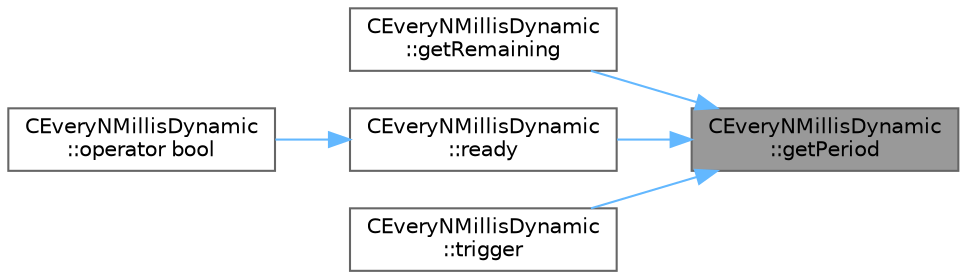 digraph "CEveryNMillisDynamic::getPeriod"
{
 // LATEX_PDF_SIZE
  bgcolor="transparent";
  edge [fontname=Helvetica,fontsize=10,labelfontname=Helvetica,labelfontsize=10];
  node [fontname=Helvetica,fontsize=10,shape=box,height=0.2,width=0.4];
  rankdir="RL";
  Node1 [id="Node000001",label="CEveryNMillisDynamic\l::getPeriod",height=0.2,width=0.4,color="gray40", fillcolor="grey60", style="filled", fontcolor="black",tooltip=" "];
  Node1 -> Node2 [id="edge1_Node000001_Node000002",dir="back",color="steelblue1",style="solid",tooltip=" "];
  Node2 [id="Node000002",label="CEveryNMillisDynamic\l::getRemaining",height=0.2,width=0.4,color="grey40", fillcolor="white", style="filled",URL="$d5/df2/group___timekeeping.html#a54e661ca75ee1894f21c9fe96e05cac6",tooltip=" "];
  Node1 -> Node3 [id="edge2_Node000001_Node000003",dir="back",color="steelblue1",style="solid",tooltip=" "];
  Node3 [id="Node000003",label="CEveryNMillisDynamic\l::ready",height=0.2,width=0.4,color="grey40", fillcolor="white", style="filled",URL="$d5/df2/group___timekeeping.html#adf560409fae3890034cc952aad0a7412",tooltip=" "];
  Node3 -> Node4 [id="edge3_Node000003_Node000004",dir="back",color="steelblue1",style="solid",tooltip=" "];
  Node4 [id="Node000004",label="CEveryNMillisDynamic\l::operator bool",height=0.2,width=0.4,color="grey40", fillcolor="white", style="filled",URL="$d5/df2/group___timekeeping.html#a708e65baedb0e502df282ca8c682522b",tooltip=" "];
  Node1 -> Node5 [id="edge4_Node000001_Node000005",dir="back",color="steelblue1",style="solid",tooltip=" "];
  Node5 [id="Node000005",label="CEveryNMillisDynamic\l::trigger",height=0.2,width=0.4,color="grey40", fillcolor="white", style="filled",URL="$d5/df2/group___timekeeping.html#aa7fd8de7dd186ee5d3b4370882fb1ec2",tooltip=" "];
}
